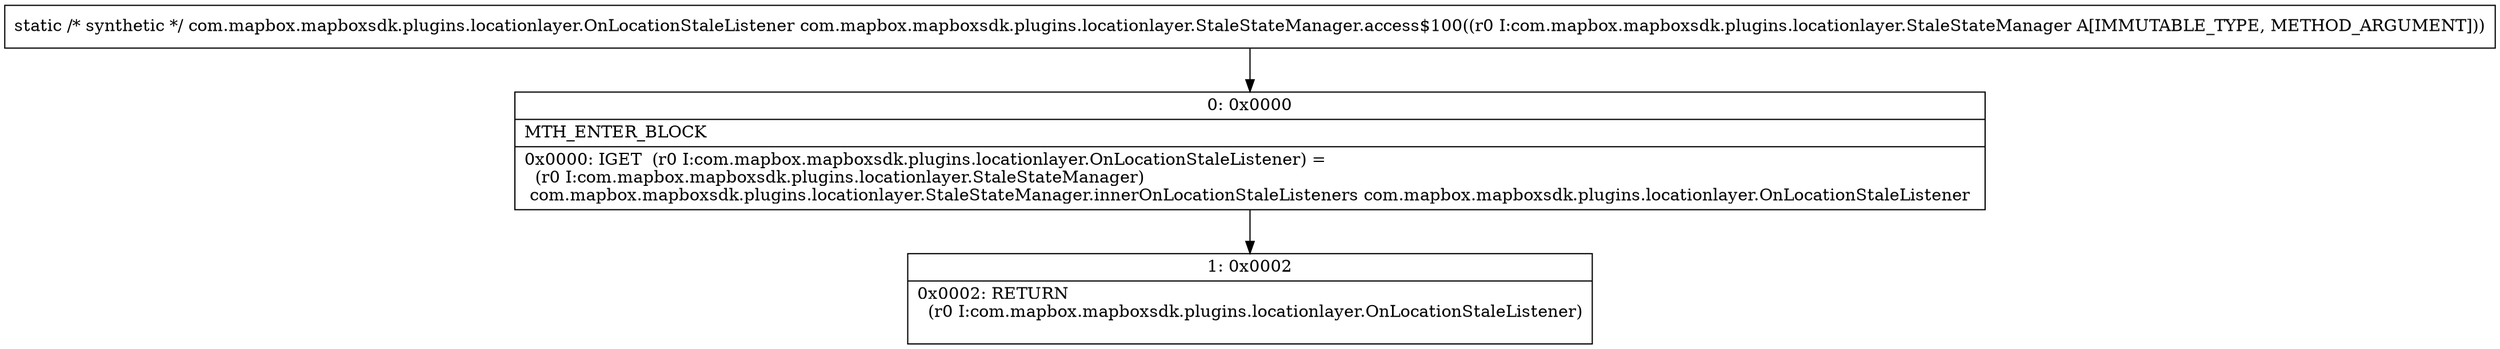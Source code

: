 digraph "CFG forcom.mapbox.mapboxsdk.plugins.locationlayer.StaleStateManager.access$100(Lcom\/mapbox\/mapboxsdk\/plugins\/locationlayer\/StaleStateManager;)Lcom\/mapbox\/mapboxsdk\/plugins\/locationlayer\/OnLocationStaleListener;" {
Node_0 [shape=record,label="{0\:\ 0x0000|MTH_ENTER_BLOCK\l|0x0000: IGET  (r0 I:com.mapbox.mapboxsdk.plugins.locationlayer.OnLocationStaleListener) = \l  (r0 I:com.mapbox.mapboxsdk.plugins.locationlayer.StaleStateManager)\l com.mapbox.mapboxsdk.plugins.locationlayer.StaleStateManager.innerOnLocationStaleListeners com.mapbox.mapboxsdk.plugins.locationlayer.OnLocationStaleListener \l}"];
Node_1 [shape=record,label="{1\:\ 0x0002|0x0002: RETURN  \l  (r0 I:com.mapbox.mapboxsdk.plugins.locationlayer.OnLocationStaleListener)\l \l}"];
MethodNode[shape=record,label="{static \/* synthetic *\/ com.mapbox.mapboxsdk.plugins.locationlayer.OnLocationStaleListener com.mapbox.mapboxsdk.plugins.locationlayer.StaleStateManager.access$100((r0 I:com.mapbox.mapboxsdk.plugins.locationlayer.StaleStateManager A[IMMUTABLE_TYPE, METHOD_ARGUMENT])) }"];
MethodNode -> Node_0;
Node_0 -> Node_1;
}

